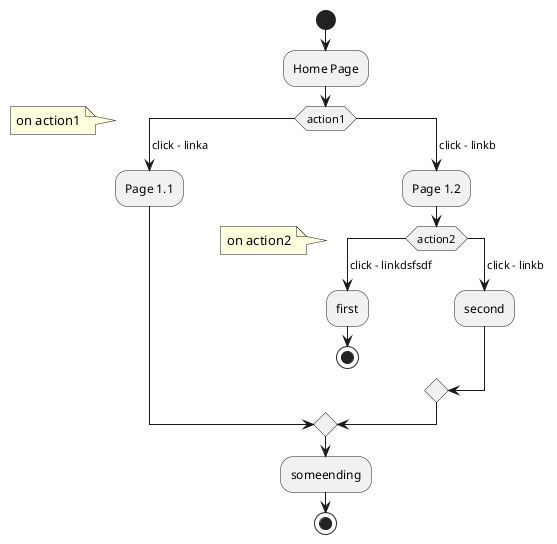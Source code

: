{
  "sha1": "lhvonc5l9veav4buoyb3im9msd9sfqr",
  "insertion": {
    "when": "2024-06-03T18:59:34.165Z",
    "url": "https://github.com/plantuml/plantuml/issues/577#issuecomment-1116117741",
    "user": "plantuml@gmail.com"
  }
}
@startuml
start
:Home Page;


switch (action1)
note left: on action1
case ( click - linka )

  :Page 1.1;

case ( click - linkb )
  :Page 1.2;
  switch (action2)
note left: on action2
  case ( click - linkdsfsdf )
    :first;
    stop
  case ( click - linkb )
    :second;

  endswitch
endswitch

:someending;

stop
@enduml
